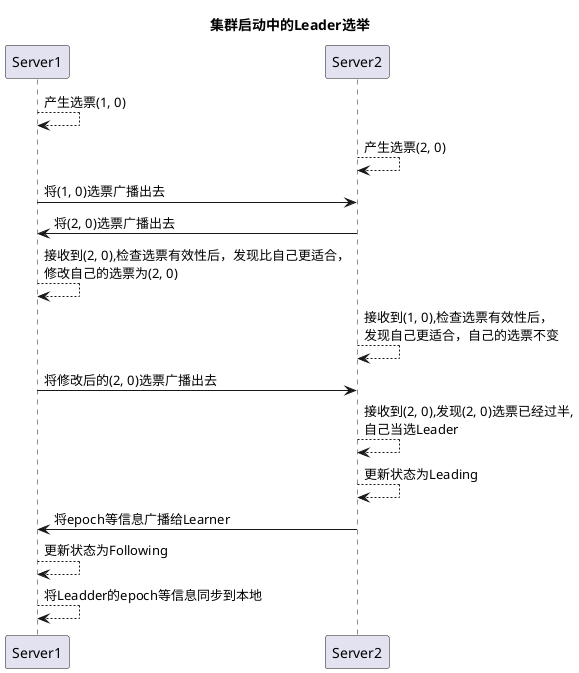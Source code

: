 @startuml

title 集群启动中的Leader选举

Server1 --> Server1: 产生选票(1, 0)
Server2 --> Server2: 产生选票(2, 0) 
Server1 -> Server2: 将(1, 0)选票广播出去
Server2 -> Server1: 将(2, 0)选票广播出去
Server1 --> Server1: 接收到(2, 0),检查选票有效性后，发现比自己更适合，\n修改自己的选票为(2, 0)
Server2 --> Server2: 接收到(1, 0),检查选票有效性后，\n发现自己更适合，自己的选票不变
Server1 -> Server2: 将修改后的(2, 0)选票广播出去
Server2 --> Server2: 接收到(2, 0),发现(2, 0)选票已经过半,\n自己当选Leader
Server2 --> Server2: 更新状态为Leading
Server2 -> Server1: 将epoch等信息广播给Learner
Server1 --> Server1: 更新状态为Following
Server1 --> Server1: 将Leadder的epoch等信息同步到本地



@enduml